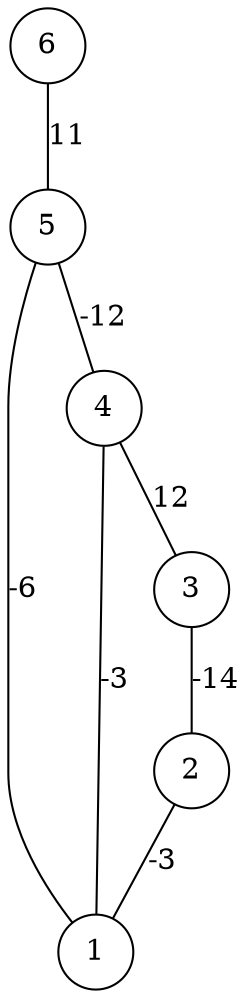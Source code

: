 graph { 
	 fontname="Helvetica,Arial,sans-serif" 
	 node [shape = circle]; 
	 6 -- 5 [label = "11"];
	 5 -- 1 [label = "-6"];
	 5 -- 4 [label = "-12"];
	 4 -- 1 [label = "-3"];
	 4 -- 3 [label = "12"];
	 3 -- 2 [label = "-14"];
	 2 -- 1 [label = "-3"];
	 1;
	 2;
	 3;
	 4;
	 5;
	 6;
}
